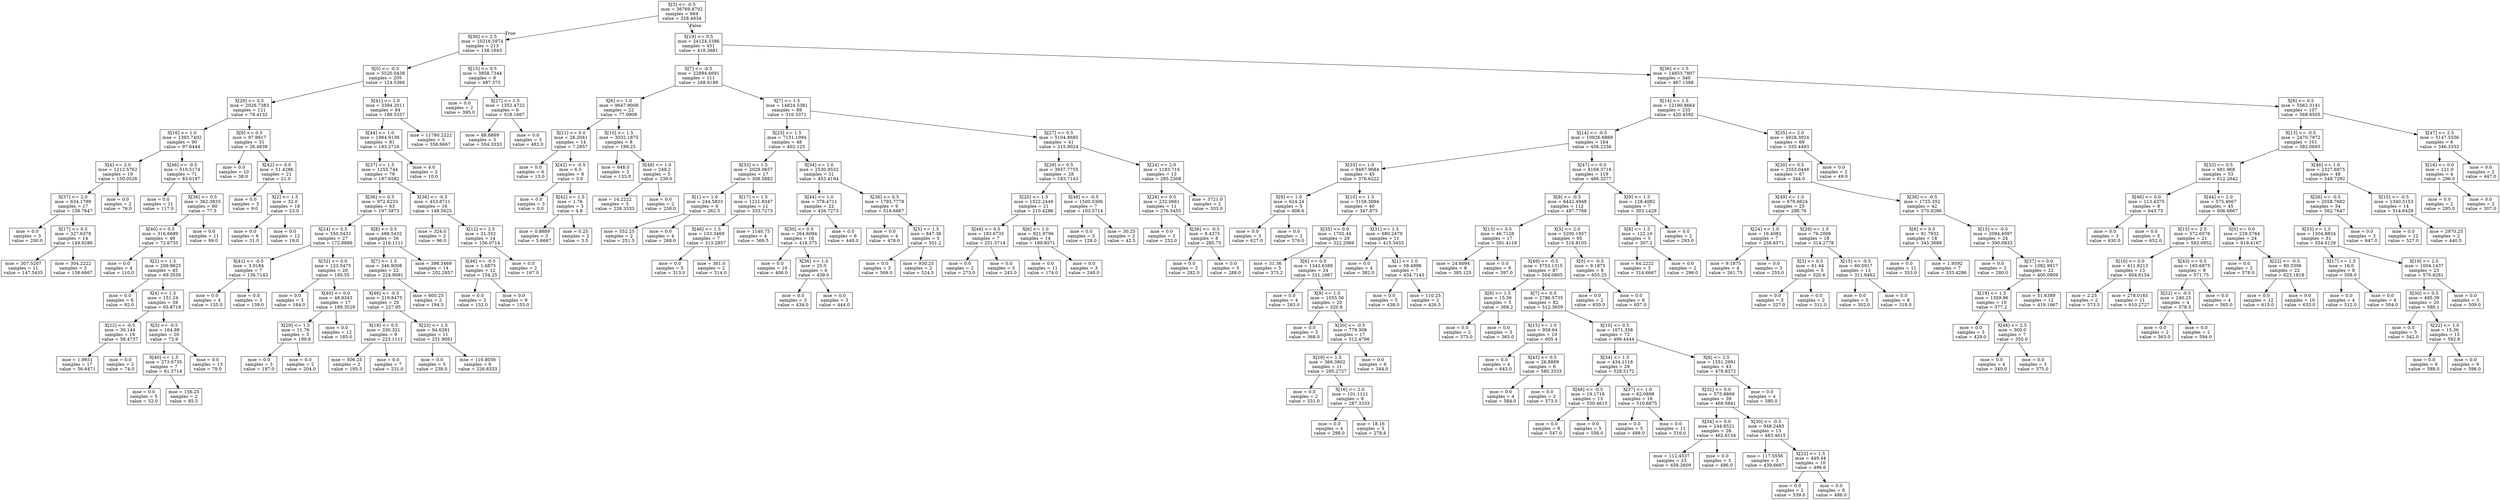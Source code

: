 digraph Tree {
node [shape=box] ;
0 [label="X[3] <= -0.5\nmse = 36769.8702\nsamples = 664\nvalue = 328.4834"] ;
1 [label="X[30] <= 2.5\nmse = 10216.5974\nsamples = 213\nvalue = 138.1643"] ;
0 -> 1 [labeldistance=2.5, labelangle=45, headlabel="True"] ;
2 [label="X[0] <= -0.5\nmse = 5520.0438\nsamples = 205\nvalue = 124.5366"] ;
1 -> 2 ;
3 [label="X[29] <= 0.5\nmse = 2026.7383\nsamples = 121\nvalue = 79.4132"] ;
2 -> 3 ;
4 [label="X[16] <= 1.0\nmse = 1393.7402\nsamples = 90\nvalue = 97.6444"] ;
3 -> 4 ;
5 [label="X[4] <= 2.0\nmse = 1212.5762\nsamples = 19\nvalue = 150.0526"] ;
4 -> 5 ;
6 [label="X[37] <= 2.0\nmse = 634.1799\nsamples = 17\nvalue = 158.7647"] ;
5 -> 6 ;
7 [label="mse = 0.0\nsamples = 3\nvalue = 200.0"] ;
6 -> 7 ;
8 [label="X[17] <= 0.5\nmse = 327.6378\nsamples = 14\nvalue = 149.9286"] ;
6 -> 8 ;
9 [label="mse = 307.5207\nsamples = 11\nvalue = 147.5455"] ;
8 -> 9 ;
10 [label="mse = 304.2222\nsamples = 3\nvalue = 158.6667"] ;
8 -> 10 ;
11 [label="mse = 0.0\nsamples = 2\nvalue = 76.0"] ;
5 -> 11 ;
12 [label="X[46] <= -0.5\nmse = 510.5174\nsamples = 71\nvalue = 83.6197"] ;
4 -> 12 ;
13 [label="mse = 0.0\nsamples = 11\nvalue = 117.0"] ;
12 -> 13 ;
14 [label="X[36] <= 0.5\nmse = 362.3833\nsamples = 60\nvalue = 77.5"] ;
12 -> 14 ;
15 [label="X[40] <= 0.5\nmse = 316.6689\nsamples = 49\nvalue = 72.6735"] ;
14 -> 15 ;
16 [label="mse = 0.0\nsamples = 4\nvalue = 110.0"] ;
15 -> 16 ;
17 [label="X[2] <= 1.5\nmse = 209.9625\nsamples = 45\nvalue = 69.3556"] ;
15 -> 17 ;
18 [label="mse = 0.0\nsamples = 6\nvalue = 92.0"] ;
17 -> 18 ;
19 [label="X[4] <= 1.5\nmse = 151.24\nsamples = 39\nvalue = 65.8718"] ;
17 -> 19 ;
20 [label="X[22] <= -0.5\nmse = 30.144\nsamples = 19\nvalue = 58.4737"] ;
19 -> 20 ;
21 [label="mse = 1.9931\nsamples = 17\nvalue = 56.6471"] ;
20 -> 21 ;
22 [label="mse = 0.0\nsamples = 2\nvalue = 74.0"] ;
20 -> 22 ;
23 [label="X[5] <= -0.5\nmse = 164.89\nsamples = 20\nvalue = 72.9"] ;
19 -> 23 ;
24 [label="X[40] <= 1.5\nmse = 273.6735\nsamples = 7\nvalue = 61.5714"] ;
23 -> 24 ;
25 [label="mse = 0.0\nsamples = 5\nvalue = 52.0"] ;
24 -> 25 ;
26 [label="mse = 156.25\nsamples = 2\nvalue = 85.5"] ;
24 -> 26 ;
27 [label="mse = 0.0\nsamples = 13\nvalue = 79.0"] ;
23 -> 27 ;
28 [label="mse = 0.0\nsamples = 11\nvalue = 99.0"] ;
14 -> 28 ;
29 [label="X[9] <= 0.5\nmse = 97.9917\nsamples = 31\nvalue = 26.4839"] ;
3 -> 29 ;
30 [label="mse = 0.0\nsamples = 10\nvalue = 38.0"] ;
29 -> 30 ;
31 [label="X[42] <= 0.0\nmse = 51.4286\nsamples = 21\nvalue = 21.0"] ;
29 -> 31 ;
32 [label="mse = 0.0\nsamples = 3\nvalue = 9.0"] ;
31 -> 32 ;
33 [label="X[2] <= 1.5\nmse = 32.0\nsamples = 18\nvalue = 23.0"] ;
31 -> 33 ;
34 [label="mse = 0.0\nsamples = 6\nvalue = 31.0"] ;
33 -> 34 ;
35 [label="mse = 0.0\nsamples = 12\nvalue = 19.0"] ;
33 -> 35 ;
36 [label="X[41] <= 1.0\nmse = 3394.2011\nsamples = 84\nvalue = 189.5357"] ;
2 -> 36 ;
37 [label="X[44] <= 1.0\nmse = 1984.9139\nsamples = 81\nvalue = 183.2716"] ;
36 -> 37 ;
38 [label="X[37] <= 1.5\nmse = 1255.744\nsamples = 79\nvalue = 187.6582"] ;
37 -> 38 ;
39 [label="X[36] <= 0.5\nmse = 972.6233\nsamples = 63\nvalue = 197.5873"] ;
38 -> 39 ;
40 [label="X[24] <= 0.5\nmse = 550.5432\nsamples = 27\nvalue = 172.8889"] ;
39 -> 40 ;
41 [label="X[41] <= -0.5\nmse = 3.9184\nsamples = 7\nvalue = 136.7143"] ;
40 -> 41 ;
42 [label="mse = 0.0\nsamples = 4\nvalue = 135.0"] ;
41 -> 42 ;
43 [label="mse = 0.0\nsamples = 3\nvalue = 139.0"] ;
41 -> 43 ;
44 [label="X[32] <= 0.0\nmse = 123.5475\nsamples = 20\nvalue = 185.55"] ;
40 -> 44 ;
45 [label="mse = 0.0\nsamples = 3\nvalue = 164.0"] ;
44 -> 45 ;
46 [label="X[40] <= 0.0\nmse = 48.9343\nsamples = 17\nvalue = 189.3529"] ;
44 -> 46 ;
47 [label="X[29] <= 1.5\nmse = 11.76\nsamples = 5\nvalue = 199.8"] ;
46 -> 47 ;
48 [label="mse = 0.0\nsamples = 3\nvalue = 197.0"] ;
47 -> 48 ;
49 [label="mse = 0.0\nsamples = 2\nvalue = 204.0"] ;
47 -> 49 ;
50 [label="mse = 0.0\nsamples = 12\nvalue = 185.0"] ;
46 -> 50 ;
51 [label="X[8] <= 0.5\nmse = 488.5432\nsamples = 36\nvalue = 216.1111"] ;
39 -> 51 ;
52 [label="X[7] <= 1.5\nmse = 346.9008\nsamples = 22\nvalue = 224.9091"] ;
51 -> 52 ;
53 [label="X[46] <= -0.5\nmse = 219.8475\nsamples = 20\nvalue = 227.95"] ;
52 -> 53 ;
54 [label="X[18] <= 0.5\nmse = 330.321\nsamples = 9\nvalue = 223.1111"] ;
53 -> 54 ;
55 [label="mse = 506.25\nsamples = 2\nvalue = 195.5"] ;
54 -> 55 ;
56 [label="mse = 0.0\nsamples = 7\nvalue = 231.0"] ;
54 -> 56 ;
57 [label="X[23] <= 1.5\nmse = 94.6281\nsamples = 11\nvalue = 231.9091"] ;
53 -> 57 ;
58 [label="mse = 0.0\nsamples = 5\nvalue = 238.0"] ;
57 -> 58 ;
59 [label="mse = 116.8056\nsamples = 6\nvalue = 226.8333"] ;
57 -> 59 ;
60 [label="mse = 600.25\nsamples = 2\nvalue = 194.5"] ;
52 -> 60 ;
61 [label="mse = 398.3469\nsamples = 14\nvalue = 202.2857"] ;
51 -> 61 ;
62 [label="X[36] <= -0.5\nmse = 453.8711\nsamples = 16\nvalue = 148.5625"] ;
38 -> 62 ;
63 [label="mse = 324.0\nsamples = 2\nvalue = 96.0"] ;
62 -> 63 ;
64 [label="X[12] <= 2.5\nmse = 21.352\nsamples = 14\nvalue = 156.0714"] ;
62 -> 64 ;
65 [label="X[46] <= -0.5\nmse = 1.6875\nsamples = 12\nvalue = 154.25"] ;
64 -> 65 ;
66 [label="mse = 0.0\nsamples = 3\nvalue = 152.0"] ;
65 -> 66 ;
67 [label="mse = 0.0\nsamples = 9\nvalue = 155.0"] ;
65 -> 67 ;
68 [label="mse = 0.0\nsamples = 2\nvalue = 167.0"] ;
64 -> 68 ;
69 [label="mse = 4.0\nsamples = 2\nvalue = 10.0"] ;
37 -> 69 ;
70 [label="mse = 11780.2222\nsamples = 3\nvalue = 358.6667"] ;
36 -> 70 ;
71 [label="X[15] <= 0.5\nmse = 3858.7344\nsamples = 8\nvalue = 487.375"] ;
1 -> 71 ;
72 [label="mse = 0.0\nsamples = 2\nvalue = 395.0"] ;
71 -> 72 ;
73 [label="X[27] <= 1.5\nmse = 1352.4722\nsamples = 6\nvalue = 518.1667"] ;
71 -> 73 ;
74 [label="mse = 88.8889\nsamples = 3\nvalue = 554.3333"] ;
73 -> 74 ;
75 [label="mse = 0.0\nsamples = 3\nvalue = 482.0"] ;
73 -> 75 ;
76 [label="X[19] <= 0.5\nmse = 24124.5386\nsamples = 451\nvalue = 418.3681"] ;
0 -> 76 [labeldistance=2.5, labelangle=-45, headlabel="False"] ;
77 [label="X[7] <= -0.5\nmse = 22894.6691\nsamples = 111\nvalue = 268.9189"] ;
76 -> 77 ;
78 [label="X[6] <= 1.0\nmse = 9647.9008\nsamples = 22\nvalue = 77.0909"] ;
77 -> 78 ;
79 [label="X[21] <= 0.0\nmse = 28.2041\nsamples = 14\nvalue = 7.2857"] ;
78 -> 79 ;
80 [label="mse = 0.0\nsamples = 6\nvalue = 13.0"] ;
79 -> 80 ;
81 [label="X[42] <= -0.5\nmse = 6.5\nsamples = 8\nvalue = 3.0"] ;
79 -> 81 ;
82 [label="mse = 0.0\nsamples = 3\nvalue = 0.0"] ;
81 -> 82 ;
83 [label="X[42] <= 1.5\nmse = 1.76\nsamples = 5\nvalue = 4.8"] ;
81 -> 83 ;
84 [label="mse = 0.8889\nsamples = 3\nvalue = 5.6667"] ;
83 -> 84 ;
85 [label="mse = 0.25\nsamples = 2\nvalue = 3.5"] ;
83 -> 85 ;
86 [label="X[10] <= 1.5\nmse = 3032.1875\nsamples = 8\nvalue = 199.25"] ;
78 -> 86 ;
87 [label="mse = 648.0\nsamples = 3\nvalue = 133.0"] ;
86 -> 87 ;
88 [label="X[49] <= 1.0\nmse = 249.2\nsamples = 5\nvalue = 239.0"] ;
86 -> 88 ;
89 [label="mse = 14.2222\nsamples = 3\nvalue = 226.3333"] ;
88 -> 89 ;
90 [label="mse = 0.0\nsamples = 2\nvalue = 258.0"] ;
88 -> 90 ;
91 [label="X[7] <= 1.5\nmse = 14824.5381\nsamples = 89\nvalue = 316.3371"] ;
77 -> 91 ;
92 [label="X[23] <= 1.5\nmse = 7151.1094\nsamples = 48\nvalue = 402.125"] ;
91 -> 92 ;
93 [label="X[33] <= 1.5\nmse = 2029.0657\nsamples = 17\nvalue = 308.5882"] ;
92 -> 93 ;
94 [label="X[1] <= 1.0\nmse = 244.5833\nsamples = 6\nvalue = 262.5"] ;
93 -> 94 ;
95 [label="mse = 552.25\nsamples = 2\nvalue = 251.5"] ;
94 -> 95 ;
96 [label="mse = 0.0\nsamples = 4\nvalue = 268.0"] ;
94 -> 96 ;
97 [label="X[17] <= 1.5\nmse = 1211.8347\nsamples = 11\nvalue = 333.7273"] ;
93 -> 97 ;
98 [label="X[46] <= 1.5\nmse = 103.3469\nsamples = 7\nvalue = 313.2857"] ;
97 -> 98 ;
99 [label="mse = 0.0\nsamples = 5\nvalue = 313.0"] ;
98 -> 99 ;
100 [label="mse = 361.0\nsamples = 2\nvalue = 314.0"] ;
98 -> 100 ;
101 [label="mse = 1140.75\nsamples = 4\nvalue = 369.5"] ;
97 -> 101 ;
102 [label="X[34] <= 1.0\nmse = 2530.9532\nsamples = 31\nvalue = 453.4194"] ;
92 -> 102 ;
103 [label="X[44] <= 1.0\nmse = 378.4711\nsamples = 22\nvalue = 426.7273"] ;
102 -> 103 ;
104 [label="X[30] <= 0.5\nmse = 264.6094\nsamples = 16\nvalue = 418.375"] ;
103 -> 104 ;
105 [label="mse = 0.0\nsamples = 10\nvalue = 406.0"] ;
104 -> 105 ;
106 [label="X[36] <= 1.0\nmse = 25.0\nsamples = 6\nvalue = 439.0"] ;
104 -> 106 ;
107 [label="mse = 0.0\nsamples = 3\nvalue = 434.0"] ;
106 -> 107 ;
108 [label="mse = 0.0\nsamples = 3\nvalue = 444.0"] ;
106 -> 108 ;
109 [label="mse = 0.0\nsamples = 6\nvalue = 449.0"] ;
103 -> 109 ;
110 [label="X[36] <= 0.5\nmse = 1793.7778\nsamples = 9\nvalue = 518.6667"] ;
102 -> 110 ;
111 [label="mse = 0.0\nsamples = 4\nvalue = 478.0"] ;
110 -> 111 ;
112 [label="X[5] <= 1.5\nmse = 847.36\nsamples = 5\nvalue = 551.2"] ;
110 -> 112 ;
113 [label="mse = 0.0\nsamples = 3\nvalue = 569.0"] ;
112 -> 113 ;
114 [label="mse = 930.25\nsamples = 2\nvalue = 524.5"] ;
112 -> 114 ;
115 [label="X[27] <= 0.5\nmse = 5104.8685\nsamples = 41\nvalue = 215.9024"] ;
91 -> 115 ;
116 [label="X[29] <= 0.5\nmse = 3657.7755\nsamples = 28\nvalue = 183.7143"] ;
115 -> 116 ;
117 [label="X[20] <= 1.5\nmse = 1522.2449\nsamples = 21\nvalue = 210.4286"] ;
116 -> 117 ;
118 [label="X[49] <= 0.5\nmse = 183.6735\nsamples = 7\nvalue = 251.5714"] ;
117 -> 118 ;
119 [label="mse = 0.0\nsamples = 2\nvalue = 273.0"] ;
118 -> 119 ;
120 [label="mse = 0.0\nsamples = 5\nvalue = 243.0"] ;
118 -> 120 ;
121 [label="X[6] <= 1.0\nmse = 921.9796\nsamples = 14\nvalue = 189.8571"] ;
117 -> 121 ;
122 [label="mse = 0.0\nsamples = 11\nvalue = 174.0"] ;
121 -> 122 ;
123 [label="mse = 0.0\nsamples = 3\nvalue = 248.0"] ;
121 -> 123 ;
124 [label="X[48] <= -0.5\nmse = 1500.5306\nsamples = 7\nvalue = 103.5714"] ;
116 -> 124 ;
125 [label="mse = 0.0\nsamples = 5\nvalue = 128.0"] ;
124 -> 125 ;
126 [label="mse = 30.25\nsamples = 2\nvalue = 42.5"] ;
124 -> 126 ;
127 [label="X[24] <= 2.0\nmse = 1183.716\nsamples = 13\nvalue = 285.2308"] ;
115 -> 127 ;
128 [label="X[28] <= 0.5\nmse = 232.0661\nsamples = 11\nvalue = 276.5455"] ;
127 -> 128 ;
129 [label="mse = 0.0\nsamples = 3\nvalue = 252.0"] ;
128 -> 129 ;
130 [label="X[36] <= -0.5\nmse = 8.4375\nsamples = 8\nvalue = 285.75"] ;
128 -> 130 ;
131 [label="mse = 0.0\nsamples = 3\nvalue = 282.0"] ;
130 -> 131 ;
132 [label="mse = 0.0\nsamples = 5\nvalue = 288.0"] ;
130 -> 132 ;
133 [label="mse = 3721.0\nsamples = 2\nvalue = 333.0"] ;
127 -> 133 ;
134 [label="X[36] <= 1.5\nmse = 14853.7807\nsamples = 340\nvalue = 467.1588"] ;
76 -> 134 ;
135 [label="X[14] <= 1.5\nmse = 12190.8664\nsamples = 233\nvalue = 420.4592"] ;
134 -> 135 ;
136 [label="X[14] <= -0.5\nmse = 10926.6869\nsamples = 164\nvalue = 456.2256"] ;
135 -> 136 ;
137 [label="X[33] <= 1.0\nmse = 9487.9684\nsamples = 45\nvalue = 376.6222"] ;
136 -> 137 ;
138 [label="X[9] <= 1.0\nmse = 624.24\nsamples = 5\nvalue = 606.6"] ;
137 -> 138 ;
139 [label="mse = 0.0\nsamples = 3\nvalue = 627.0"] ;
138 -> 139 ;
140 [label="mse = 0.0\nsamples = 2\nvalue = 576.0"] ;
138 -> 140 ;
141 [label="X[10] <= 1.5\nmse = 3158.3094\nsamples = 40\nvalue = 347.875"] ;
137 -> 141 ;
142 [label="X[35] <= 0.0\nmse = 1702.44\nsamples = 29\nvalue = 322.2069"] ;
141 -> 142 ;
143 [label="mse = 31.36\nsamples = 5\nvalue = 375.2"] ;
142 -> 143 ;
144 [label="X[6] <= 0.0\nmse = 1343.6389\nsamples = 24\nvalue = 311.1667"] ;
142 -> 144 ;
145 [label="mse = 0.0\nsamples = 4\nvalue = 263.0"] ;
144 -> 145 ;
146 [label="X[9] <= 1.5\nmse = 1055.56\nsamples = 20\nvalue = 320.8"] ;
144 -> 146 ;
147 [label="mse = 0.0\nsamples = 3\nvalue = 368.0"] ;
146 -> 147 ;
148 [label="X[30] <= -0.5\nmse = 779.308\nsamples = 17\nvalue = 312.4706"] ;
146 -> 148 ;
149 [label="X[29] <= 1.5\nmse = 366.3802\nsamples = 11\nvalue = 295.2727"] ;
148 -> 149 ;
150 [label="mse = 0.0\nsamples = 2\nvalue = 331.0"] ;
149 -> 150 ;
151 [label="X[16] <= 2.0\nmse = 101.1111\nsamples = 9\nvalue = 287.3333"] ;
149 -> 151 ;
152 [label="mse = 0.0\nsamples = 4\nvalue = 298.0"] ;
151 -> 152 ;
153 [label="mse = 18.16\nsamples = 5\nvalue = 278.8"] ;
151 -> 153 ;
154 [label="mse = 0.0\nsamples = 6\nvalue = 344.0"] ;
148 -> 154 ;
155 [label="X[31] <= 1.5\nmse = 680.2479\nsamples = 11\nvalue = 415.5455"] ;
141 -> 155 ;
156 [label="mse = 0.0\nsamples = 4\nvalue = 382.0"] ;
155 -> 156 ;
157 [label="X[1] <= 1.0\nmse = 58.4898\nsamples = 7\nvalue = 434.7143"] ;
155 -> 157 ;
158 [label="mse = 0.0\nsamples = 5\nvalue = 438.0"] ;
157 -> 158 ;
159 [label="mse = 110.25\nsamples = 2\nvalue = 426.5"] ;
157 -> 159 ;
160 [label="X[47] <= 0.0\nmse = 8168.3716\nsamples = 119\nvalue = 486.3277"] ;
136 -> 160 ;
161 [label="X[9] <= -0.5\nmse = 6442.4948\nsamples = 112\nvalue = 497.7768"] ;
160 -> 161 ;
162 [label="X[13] <= 0.5\nmse = 46.7128\nsamples = 17\nvalue = 391.4118"] ;
161 -> 162 ;
163 [label="mse = 24.6094\nsamples = 8\nvalue = 385.125"] ;
162 -> 163 ;
164 [label="mse = 0.0\nsamples = 9\nvalue = 397.0"] ;
162 -> 164 ;
165 [label="X[5] <= 2.0\nmse = 5200.1957\nsamples = 95\nvalue = 516.8105"] ;
161 -> 165 ;
166 [label="X[49] <= -0.5\nmse = 3753.1315\nsamples = 87\nvalue = 504.0805"] ;
165 -> 166 ;
167 [label="X[8] <= 1.5\nmse = 15.36\nsamples = 5\nvalue = 368.2"] ;
166 -> 167 ;
168 [label="mse = 0.0\nsamples = 2\nvalue = 373.0"] ;
167 -> 168 ;
169 [label="mse = 0.0\nsamples = 3\nvalue = 365.0"] ;
167 -> 169 ;
170 [label="X[7] <= 0.5\nmse = 2786.5735\nsamples = 82\nvalue = 512.3659"] ;
166 -> 170 ;
171 [label="X[15] <= 1.0\nmse = 958.64\nsamples = 10\nvalue = 605.4"] ;
170 -> 171 ;
172 [label="mse = 0.0\nsamples = 4\nvalue = 643.0"] ;
171 -> 172 ;
173 [label="X[43] <= 0.5\nmse = 26.8889\nsamples = 6\nvalue = 580.3333"] ;
171 -> 173 ;
174 [label="mse = 0.0\nsamples = 4\nvalue = 584.0"] ;
173 -> 174 ;
175 [label="mse = 0.0\nsamples = 2\nvalue = 573.0"] ;
173 -> 175 ;
176 [label="X[10] <= 0.5\nmse = 1671.358\nsamples = 72\nvalue = 499.4444"] ;
170 -> 176 ;
177 [label="X[34] <= 1.5\nmse = 434.1118\nsamples = 29\nvalue = 528.5172"] ;
176 -> 177 ;
178 [label="X[48] <= -0.5\nmse = 19.1716\nsamples = 13\nvalue = 550.4615"] ;
177 -> 178 ;
179 [label="mse = 0.0\nsamples = 8\nvalue = 547.0"] ;
178 -> 179 ;
180 [label="mse = 0.0\nsamples = 5\nvalue = 556.0"] ;
178 -> 180 ;
181 [label="X[37] <= 1.0\nmse = 62.0898\nsamples = 16\nvalue = 510.6875"] ;
177 -> 181 ;
182 [label="mse = 0.0\nsamples = 5\nvalue = 499.0"] ;
181 -> 182 ;
183 [label="mse = 0.0\nsamples = 11\nvalue = 516.0"] ;
181 -> 183 ;
184 [label="X[6] <= 2.5\nmse = 1551.2991\nsamples = 43\nvalue = 479.8372"] ;
176 -> 184 ;
185 [label="X[32] <= 0.0\nmse = 575.8869\nsamples = 39\nvalue = 469.5641"] ;
184 -> 185 ;
186 [label="X[34] <= 0.0\nmse = 244.8521\nsamples = 26\nvalue = 462.6154"] ;
185 -> 186 ;
187 [label="mse = 112.4537\nsamples = 23\nvalue = 458.2609"] ;
186 -> 187 ;
188 [label="mse = 0.0\nsamples = 3\nvalue = 496.0"] ;
186 -> 188 ;
189 [label="X[30] <= -0.5\nmse = 948.2485\nsamples = 13\nvalue = 483.4615"] ;
185 -> 189 ;
190 [label="mse = 117.5556\nsamples = 3\nvalue = 439.6667"] ;
189 -> 190 ;
191 [label="X[22] <= 1.5\nmse = 449.44\nsamples = 10\nvalue = 496.6"] ;
189 -> 191 ;
192 [label="mse = 0.0\nsamples = 2\nvalue = 539.0"] ;
191 -> 192 ;
193 [label="mse = 0.0\nsamples = 8\nvalue = 486.0"] ;
191 -> 193 ;
194 [label="mse = 0.0\nsamples = 4\nvalue = 580.0"] ;
184 -> 194 ;
195 [label="X[0] <= -0.5\nmse = 9.1875\nsamples = 8\nvalue = 655.25"] ;
165 -> 195 ;
196 [label="mse = 0.0\nsamples = 2\nvalue = 650.0"] ;
195 -> 196 ;
197 [label="mse = 0.0\nsamples = 6\nvalue = 657.0"] ;
195 -> 197 ;
198 [label="X[9] <= 1.5\nmse = 128.4082\nsamples = 7\nvalue = 303.1429"] ;
160 -> 198 ;
199 [label="X[8] <= 1.5\nmse = 122.16\nsamples = 5\nvalue = 307.2"] ;
198 -> 199 ;
200 [label="mse = 64.2222\nsamples = 3\nvalue = 314.6667"] ;
199 -> 200 ;
201 [label="mse = 0.0\nsamples = 2\nvalue = 296.0"] ;
199 -> 201 ;
202 [label="mse = 0.0\nsamples = 2\nvalue = 293.0"] ;
198 -> 202 ;
203 [label="X[35] <= 2.0\nmse = 4928.3924\nsamples = 69\nvalue = 335.4493"] ;
135 -> 203 ;
204 [label="X[30] <= 0.5\nmse = 2553.0448\nsamples = 67\nvalue = 344.0"] ;
203 -> 204 ;
205 [label="X[49] <= 1.0\nmse = 678.6624\nsamples = 25\nvalue = 298.76"] ;
204 -> 205 ;
206 [label="X[24] <= 1.0\nmse = 16.4082\nsamples = 7\nvalue = 258.8571"] ;
205 -> 206 ;
207 [label="mse = 9.1875\nsamples = 4\nvalue = 261.75"] ;
206 -> 207 ;
208 [label="mse = 0.0\nsamples = 3\nvalue = 255.0"] ;
206 -> 208 ;
209 [label="X[29] <= 1.5\nmse = 76.2006\nsamples = 18\nvalue = 314.2778"] ;
205 -> 209 ;
210 [label="X[3] <= 0.5\nmse = 61.44\nsamples = 5\nvalue = 320.6"] ;
209 -> 210 ;
211 [label="mse = 0.0\nsamples = 3\nvalue = 327.0"] ;
210 -> 211 ;
212 [label="mse = 0.0\nsamples = 2\nvalue = 311.0"] ;
210 -> 212 ;
213 [label="X[15] <= -0.5\nmse = 60.5917\nsamples = 13\nvalue = 311.8462"] ;
209 -> 213 ;
214 [label="mse = 0.0\nsamples = 5\nvalue = 302.0"] ;
213 -> 214 ;
215 [label="mse = 0.0\nsamples = 8\nvalue = 318.0"] ;
213 -> 215 ;
216 [label="X[36] <= -0.5\nmse = 1725.352\nsamples = 42\nvalue = 370.9286"] ;
204 -> 216 ;
217 [label="X[8] <= 0.5\nmse = 91.7932\nsamples = 18\nvalue = 345.3889"] ;
216 -> 217 ;
218 [label="mse = 0.0\nsamples = 11\nvalue = 353.0"] ;
217 -> 218 ;
219 [label="mse = 1.9592\nsamples = 7\nvalue = 333.4286"] ;
217 -> 219 ;
220 [label="X[15] <= -0.5\nmse = 2094.4097\nsamples = 24\nvalue = 390.0833"] ;
216 -> 220 ;
221 [label="mse = 0.0\nsamples = 2\nvalue = 280.0"] ;
220 -> 221 ;
222 [label="X[37] <= 0.0\nmse = 1082.9917\nsamples = 22\nvalue = 400.0909"] ;
220 -> 222 ;
223 [label="X[19] <= 1.5\nmse = 1359.96\nsamples = 10\nvalue = 377.2"] ;
222 -> 223 ;
224 [label="mse = 0.0\nsamples = 3\nvalue = 429.0"] ;
223 -> 224 ;
225 [label="X[48] <= 2.5\nmse = 300.0\nsamples = 7\nvalue = 355.0"] ;
223 -> 225 ;
226 [label="mse = 0.0\nsamples = 4\nvalue = 340.0"] ;
225 -> 226 ;
227 [label="mse = 0.0\nsamples = 3\nvalue = 375.0"] ;
225 -> 227 ;
228 [label="mse = 51.6389\nsamples = 12\nvalue = 419.1667"] ;
222 -> 228 ;
229 [label="mse = 0.0\nsamples = 2\nvalue = 49.0"] ;
203 -> 229 ;
230 [label="X[9] <= 0.5\nmse = 5562.3141\nsamples = 107\nvalue = 568.8505"] ;
134 -> 230 ;
231 [label="X[13] <= -0.5\nmse = 2470.7972\nsamples = 101\nvalue = 582.0693"] ;
230 -> 231 ;
232 [label="X[33] <= 0.5\nmse = 681.968\nsamples = 53\nvalue = 612.2642"] ;
231 -> 232 ;
233 [label="X[46] <= 0.0\nmse = 113.4375\nsamples = 8\nvalue = 643.75"] ;
232 -> 233 ;
234 [label="mse = 0.0\nsamples = 3\nvalue = 630.0"] ;
233 -> 234 ;
235 [label="mse = 0.0\nsamples = 5\nvalue = 652.0"] ;
233 -> 235 ;
236 [label="X[44] <= 2.0\nmse = 575.4667\nsamples = 45\nvalue = 606.6667"] ;
232 -> 236 ;
237 [label="X[15] <= 2.5\nmse = 572.6576\nsamples = 21\nvalue = 592.0952"] ;
236 -> 237 ;
238 [label="X[10] <= 0.0\nmse = 411.6213\nsamples = 13\nvalue = 604.6154"] ;
237 -> 238 ;
239 [label="mse = 2.25\nsamples = 2\nvalue = 573.5"] ;
238 -> 239 ;
240 [label="mse = 278.0165\nsamples = 11\nvalue = 610.2727"] ;
238 -> 240 ;
241 [label="X[43] <= 0.5\nmse = 165.6875\nsamples = 8\nvalue = 571.75"] ;
237 -> 241 ;
242 [label="X[22] <= -0.5\nmse = 240.25\nsamples = 4\nvalue = 578.5"] ;
241 -> 242 ;
243 [label="mse = 0.0\nsamples = 2\nvalue = 563.0"] ;
242 -> 243 ;
244 [label="mse = 0.0\nsamples = 2\nvalue = 594.0"] ;
242 -> 244 ;
245 [label="mse = 0.0\nsamples = 4\nvalue = 565.0"] ;
241 -> 245 ;
246 [label="X[0] <= 0.0\nmse = 229.5764\nsamples = 24\nvalue = 619.4167"] ;
236 -> 246 ;
247 [label="mse = 0.0\nsamples = 2\nvalue = 578.0"] ;
246 -> 247 ;
248 [label="X[22] <= -0.5\nmse = 80.3306\nsamples = 22\nvalue = 623.1818"] ;
246 -> 248 ;
249 [label="mse = 0.0\nsamples = 12\nvalue = 615.0"] ;
248 -> 249 ;
250 [label="mse = 0.0\nsamples = 10\nvalue = 633.0"] ;
248 -> 250 ;
251 [label="X[46] <= 1.0\nmse = 2327.6975\nsamples = 48\nvalue = 548.7292"] ;
231 -> 251 ;
252 [label="X[26] <= -0.5\nmse = 2058.7682\nsamples = 34\nvalue = 562.7647"] ;
251 -> 252 ;
253 [label="X[33] <= 1.5\nmse = 1504.8824\nsamples = 31\nvalue = 554.6129"] ;
252 -> 253 ;
254 [label="X[17] <= 1.5\nmse = 16.0\nsamples = 8\nvalue = 508.0"] ;
253 -> 254 ;
255 [label="mse = 0.0\nsamples = 4\nvalue = 512.0"] ;
254 -> 255 ;
256 [label="mse = 0.0\nsamples = 4\nvalue = 504.0"] ;
254 -> 256 ;
257 [label="X[19] <= 2.0\nmse = 1004.1437\nsamples = 23\nvalue = 570.8261"] ;
253 -> 257 ;
258 [label="X[30] <= 0.5\nmse = 495.39\nsamples = 20\nvalue = 580.1"] ;
257 -> 258 ;
259 [label="mse = 0.0\nsamples = 5\nvalue = 542.0"] ;
258 -> 259 ;
260 [label="X[22] <= 1.0\nmse = 15.36\nsamples = 15\nvalue = 592.8"] ;
258 -> 260 ;
261 [label="mse = 0.0\nsamples = 6\nvalue = 588.0"] ;
260 -> 261 ;
262 [label="mse = 0.0\nsamples = 9\nvalue = 596.0"] ;
260 -> 262 ;
263 [label="mse = 0.0\nsamples = 3\nvalue = 509.0"] ;
257 -> 263 ;
264 [label="mse = 0.0\nsamples = 3\nvalue = 647.0"] ;
252 -> 264 ;
265 [label="X[15] <= -0.5\nmse = 1340.5153\nsamples = 14\nvalue = 514.6429"] ;
251 -> 265 ;
266 [label="mse = 0.0\nsamples = 12\nvalue = 527.0"] ;
265 -> 266 ;
267 [label="mse = 2970.25\nsamples = 2\nvalue = 440.5"] ;
265 -> 267 ;
268 [label="X[47] <= 2.5\nmse = 5147.5556\nsamples = 6\nvalue = 346.3333"] ;
230 -> 268 ;
269 [label="X[16] <= 0.0\nmse = 121.0\nsamples = 4\nvalue = 296.0"] ;
268 -> 269 ;
270 [label="mse = 0.0\nsamples = 2\nvalue = 285.0"] ;
269 -> 270 ;
271 [label="mse = 0.0\nsamples = 2\nvalue = 307.0"] ;
269 -> 271 ;
272 [label="mse = 0.0\nsamples = 2\nvalue = 447.0"] ;
268 -> 272 ;
}